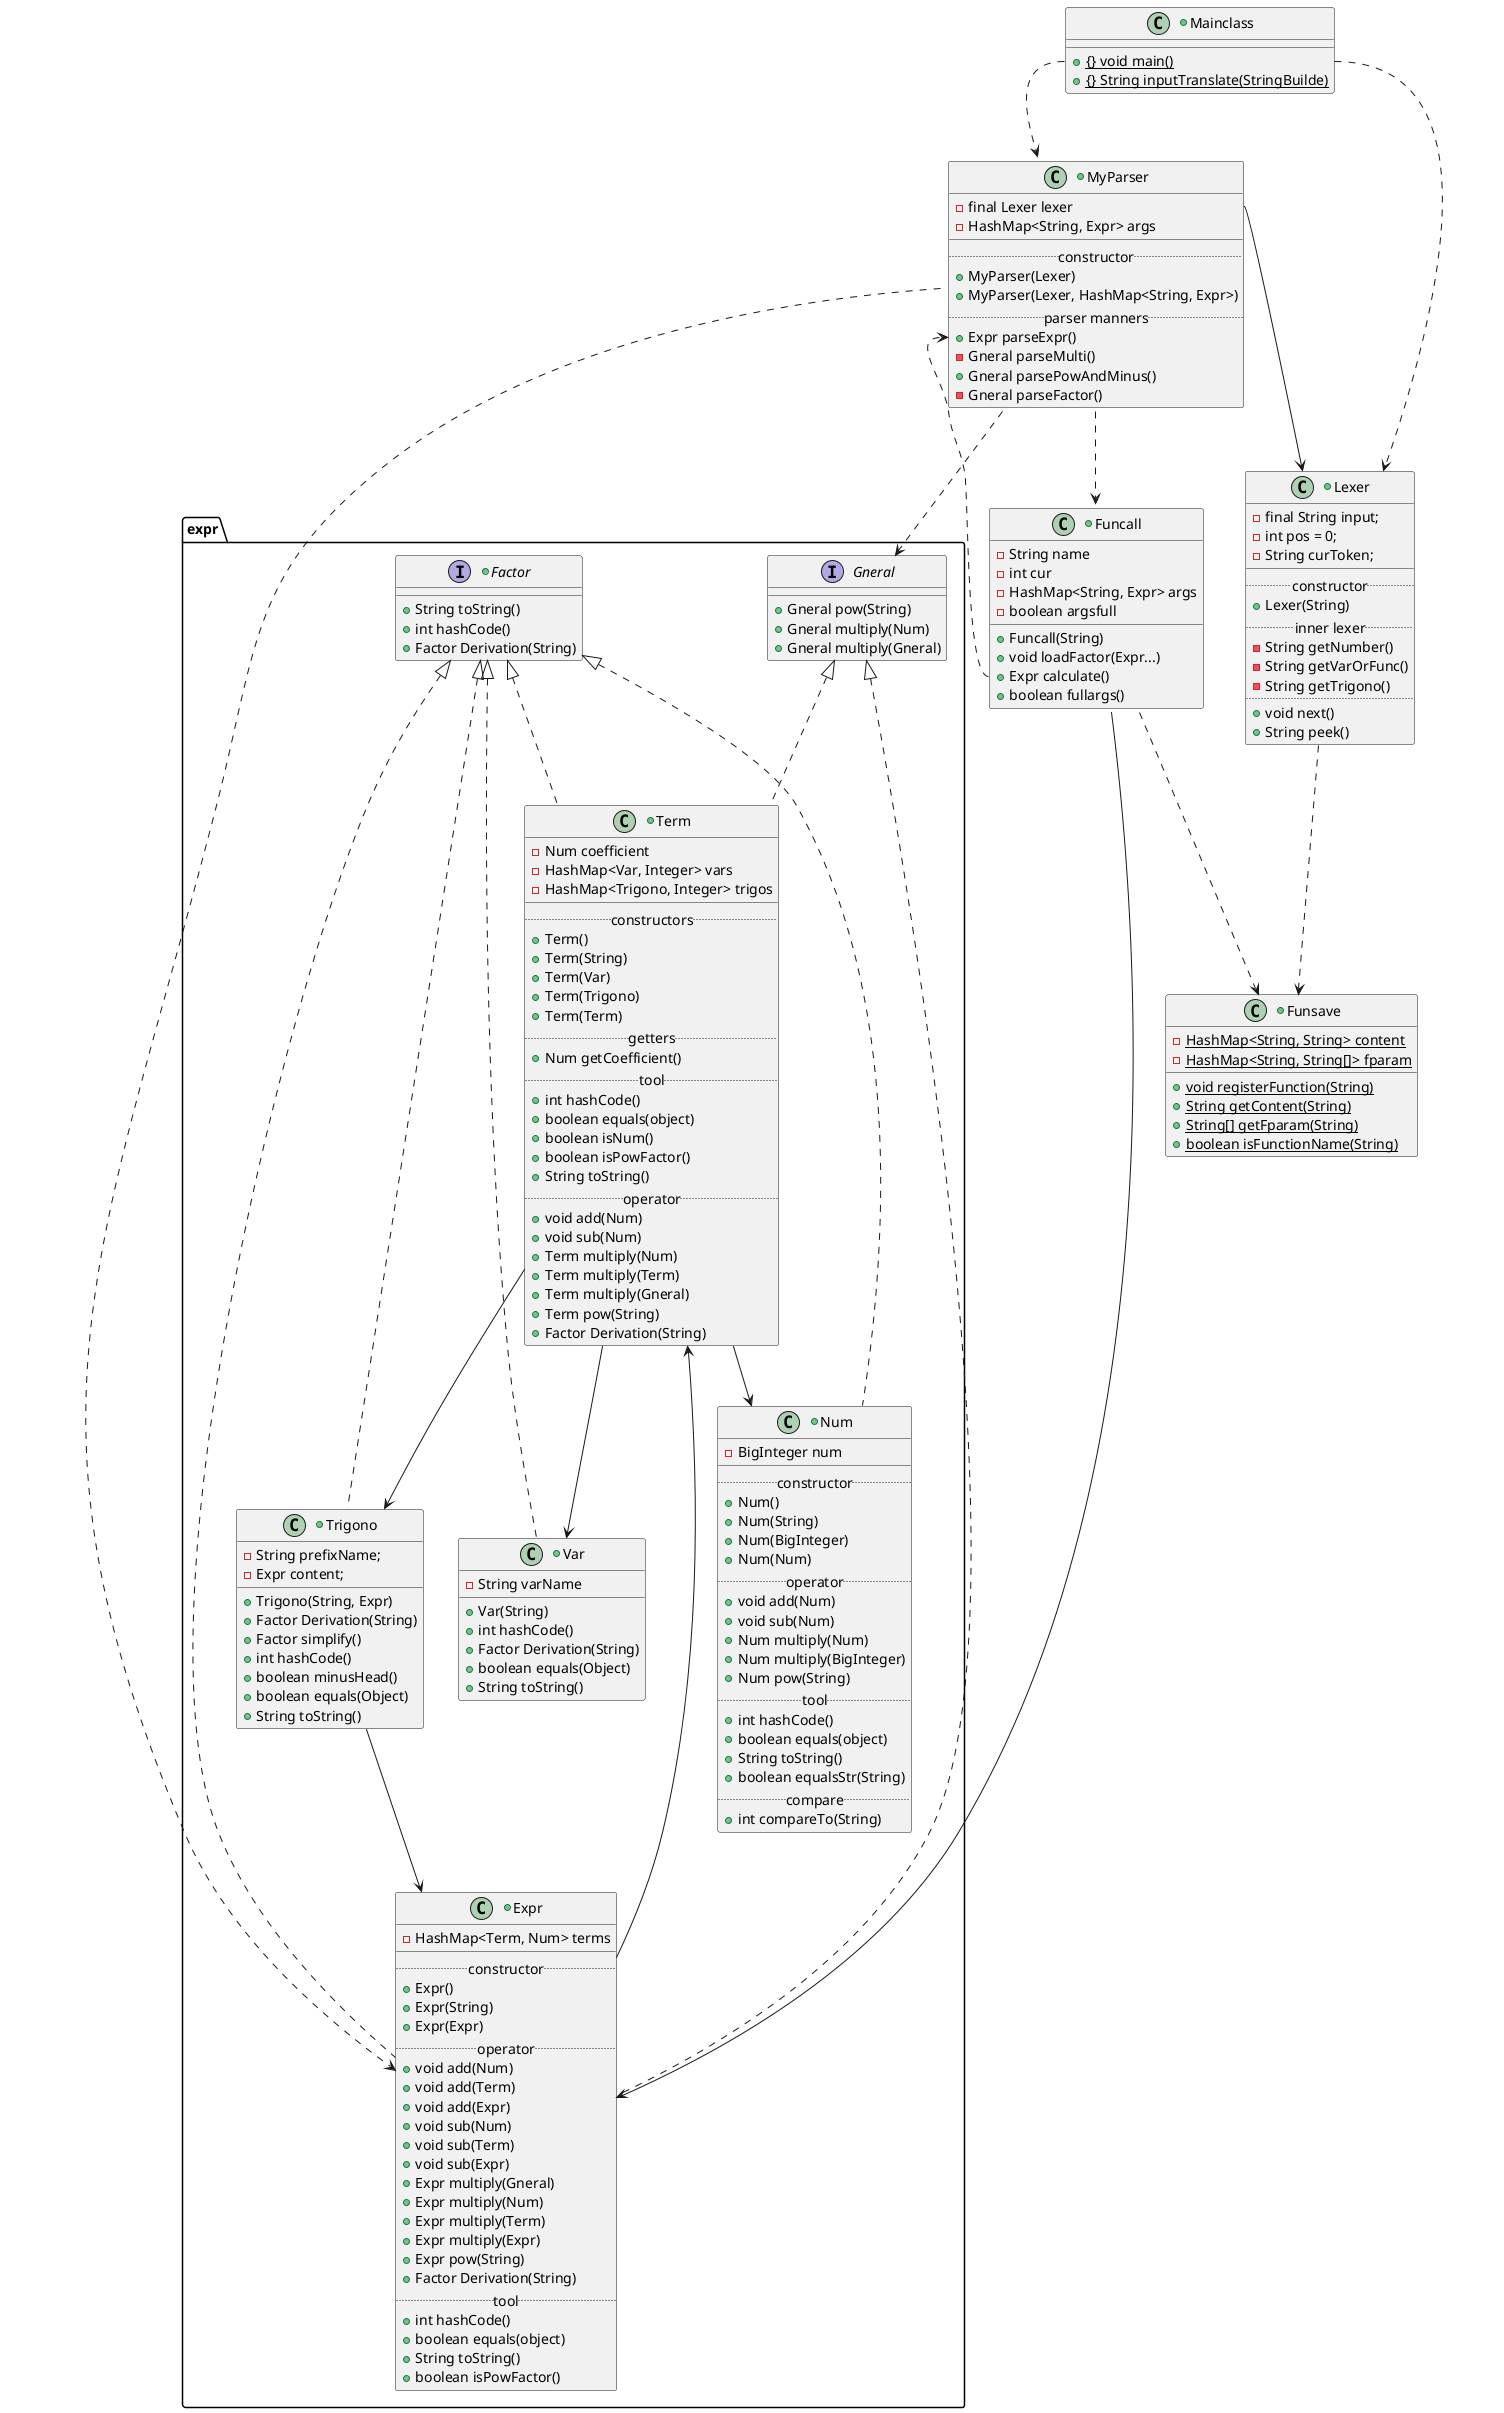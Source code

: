 @startuml diagram2

+class Mainclass {
    + {{static}} void main()
    + {{static}} String inputTranslate(StringBuilde)
}
+class Funsave {
    - {static} HashMap<String, String> content
    - {static} HashMap<String, String[]> fparam

    + {static} void registerFunction(String)
    + {static} String getContent(String)
    + {static} String[] getFparam(String)
    + {static} boolean isFunctionName(String)
}
+class Funcall {
    - String name
    - int cur
    - HashMap<String, Expr> args
    - boolean argsfull
    + Funcall(String)
    + void loadFactor(Expr...)
    + Expr calculate()
    + boolean fullargs()
}
+class MyParser {
    - final Lexer lexer
    - HashMap<String, Expr> args
    __
    ..constructor..
    + MyParser(Lexer)
    + MyParser(Lexer, HashMap<String, Expr>)
    ..parser manners..
    + Expr parseExpr()
    - Gneral parseMulti()
    + Gneral parsePowAndMinus()
    - Gneral parseFactor()
}
+class Lexer {
    - final String input;
    - int pos = 0;
    - String curToken;
    __
    ..constructor..
    + Lexer(String)
    ..inner lexer..
    - String getNumber()
    - String getVarOrFunc()
    - String getTrigono()
    ....
    + void next()
    + String peek()
}
package expr {
    +interface Factor {
        + String toString()
        + int hashCode()
        + Factor Derivation(String)
    }
    interface Gneral {
        + Gneral pow(String)
        + Gneral multiply(Num)
        + Gneral multiply(Gneral)
    }
    +class Num implements Factor {
        - BigInteger num
        __
        ..constructor..
        + Num()
        + Num(String)
        + Num(BigInteger)
        + Num(Num)
        ..operator..
        + void add(Num)
        + void sub(Num)
        + Num multiply(Num)
        + Num multiply(BigInteger)
        + Num pow(String)
        ..tool..
        + int hashCode()
        + boolean equals(object)
        + String toString()
        + boolean equalsStr(String)
        ..compare..
        + int compareTo(String)
    }
    +class Term implements Factor, Gneral {
        - Num coefficient
        - HashMap<Var, Integer> vars
        - HashMap<Trigono, Integer> trigos
        __
        ..constructors..
        + Term()
        + Term(String)
        + Term(Var)
        + Term(Trigono)
        + Term(Term)
        ..getters..
        + Num getCoefficient()
        ..tool..
        + int hashCode()
        + boolean equals(object)
        + boolean isNum()
        + boolean isPowFactor()
        + String toString()
        ..operator..
        + void add(Num)
        + void sub(Num)
        + Term multiply(Num)
        + Term multiply(Term)
        + Term multiply(Gneral)
        + Term pow(String)
        + Factor Derivation(String)
    }
    +class Expr implements Factor, Gneral {
        - HashMap<Term, Num> terms
        __
        ..constructor..
        + Expr()
        + Expr(String)
        + Expr(Expr)
        ..operator..
        + void add(Num)
        + void add(Term)
        + void add(Expr)
        + void sub(Num)
        + void sub(Term)
        + void sub(Expr)
        + Expr multiply(Gneral)
        + Expr multiply(Num)
        + Expr multiply(Term)
        + Expr multiply(Expr)
        + Expr pow(String)
        + Factor Derivation(String)
        ..tool..
        + int hashCode()
        + boolean equals(object)
        + String toString()
        + boolean isPowFactor()
    }
    +class Trigono implements Factor {
        - String prefixName;
        - Expr content;
        + Trigono(String, Expr)
        + Factor Derivation(String)
        + Factor simplify()
        + int hashCode()
        + boolean minusHead()
        + boolean equals(Object)
        + String toString()
    }
    +class Var implements Factor {
        - String varName
        + Var(String)
        + int hashCode()
        + Factor Derivation(String)
        + boolean equals(Object)
        + String toString()
    }
}
Mainclass::main ..> Lexer
Mainclass::main ..> MyParser
MyParser::lexer --> Lexer
MyParser ..> Gneral
MyParser ..> Expr
MyParser ..> Funcall
Lexer ..> Funsave
Funcall --> Expr
Funcall ..> Funsave
Funcall::calculate ..> MyParser::parseExpr
Expr --> Term
Trigono --> Expr
Term --> Num
Term --> Trigono
Term --> Var
@enduml